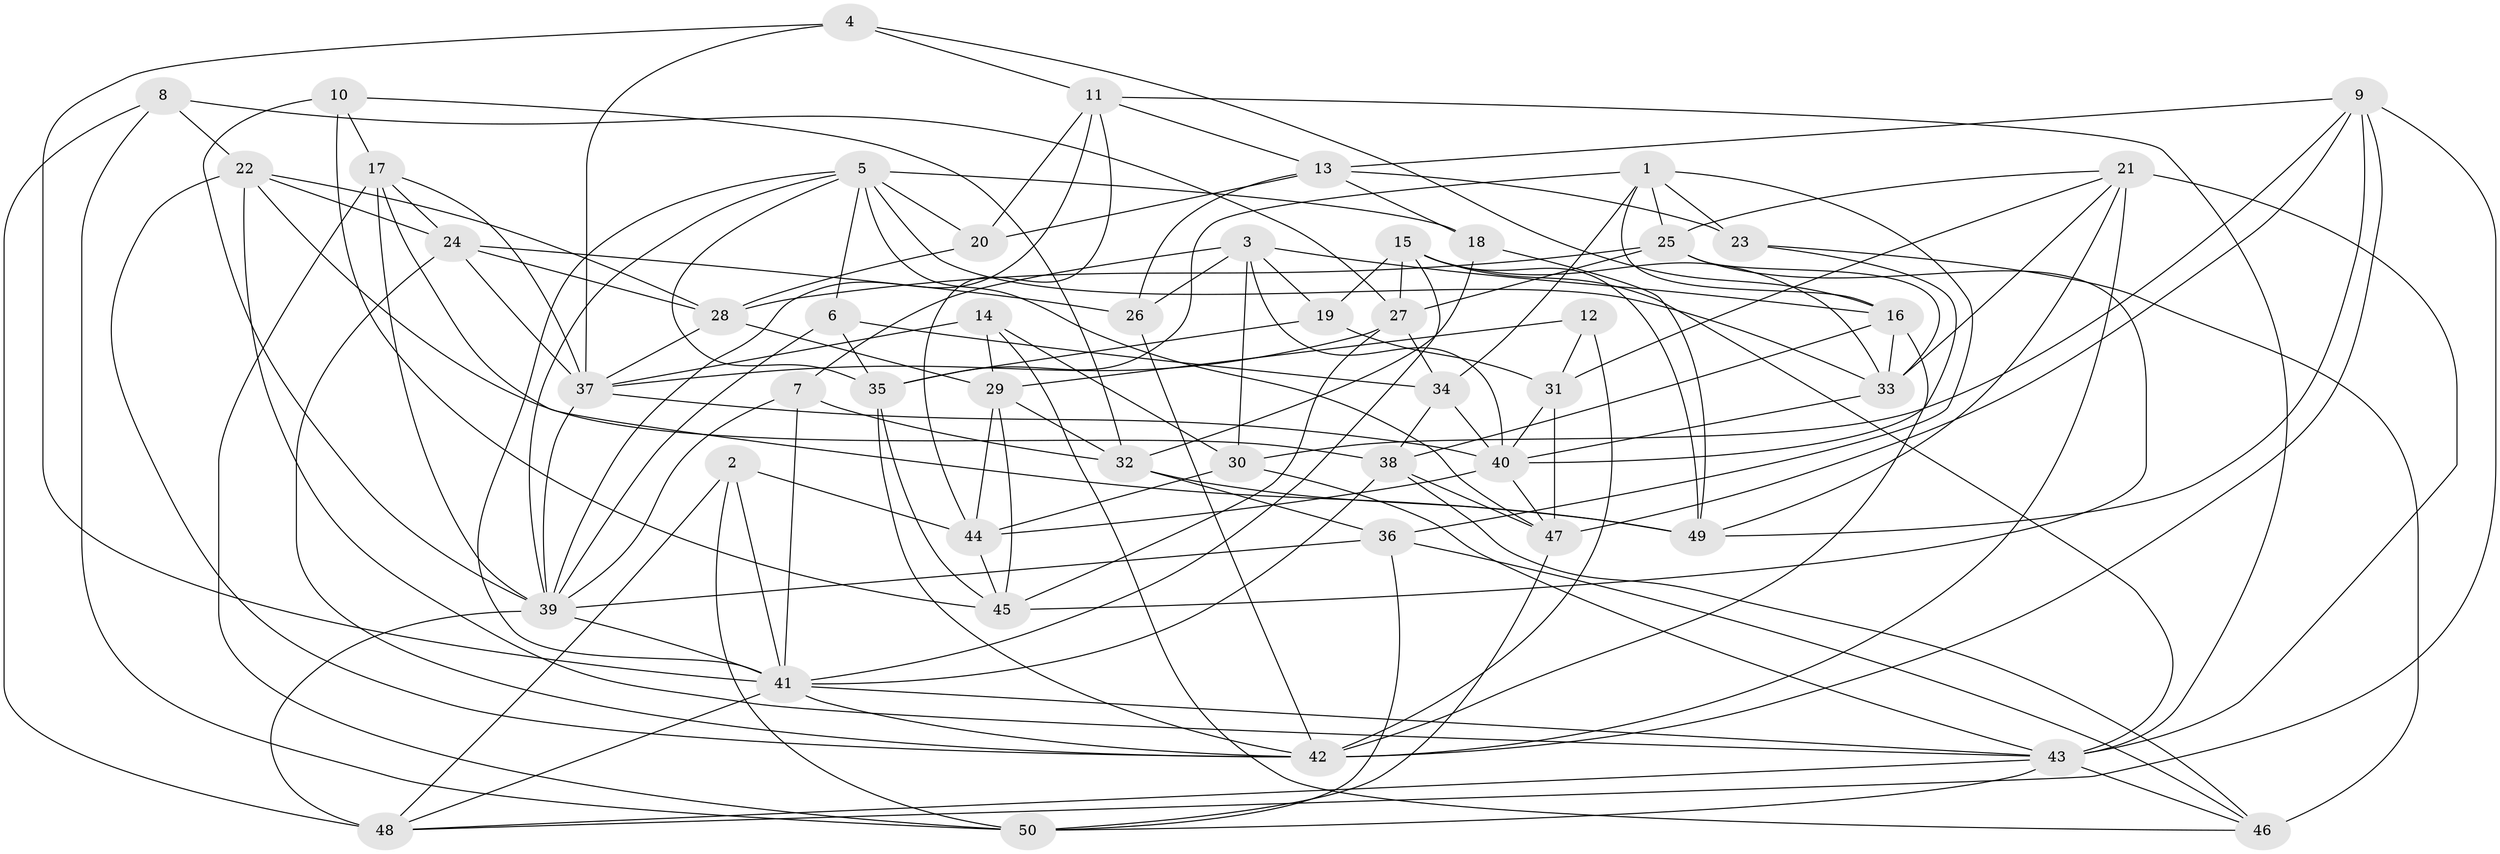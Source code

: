 // original degree distribution, {4: 1.0}
// Generated by graph-tools (version 1.1) at 2025/50/03/09/25 03:50:47]
// undirected, 50 vertices, 144 edges
graph export_dot {
graph [start="1"]
  node [color=gray90,style=filled];
  1;
  2;
  3;
  4;
  5;
  6;
  7;
  8;
  9;
  10;
  11;
  12;
  13;
  14;
  15;
  16;
  17;
  18;
  19;
  20;
  21;
  22;
  23;
  24;
  25;
  26;
  27;
  28;
  29;
  30;
  31;
  32;
  33;
  34;
  35;
  36;
  37;
  38;
  39;
  40;
  41;
  42;
  43;
  44;
  45;
  46;
  47;
  48;
  49;
  50;
  1 -- 16 [weight=1.0];
  1 -- 23 [weight=1.0];
  1 -- 25 [weight=1.0];
  1 -- 34 [weight=1.0];
  1 -- 35 [weight=1.0];
  1 -- 36 [weight=1.0];
  2 -- 41 [weight=1.0];
  2 -- 44 [weight=1.0];
  2 -- 48 [weight=1.0];
  2 -- 50 [weight=1.0];
  3 -- 7 [weight=1.0];
  3 -- 16 [weight=1.0];
  3 -- 19 [weight=1.0];
  3 -- 26 [weight=1.0];
  3 -- 30 [weight=1.0];
  3 -- 40 [weight=1.0];
  4 -- 11 [weight=1.0];
  4 -- 16 [weight=1.0];
  4 -- 37 [weight=1.0];
  4 -- 41 [weight=1.0];
  5 -- 6 [weight=1.0];
  5 -- 18 [weight=1.0];
  5 -- 20 [weight=1.0];
  5 -- 33 [weight=1.0];
  5 -- 35 [weight=1.0];
  5 -- 39 [weight=1.0];
  5 -- 41 [weight=1.0];
  5 -- 47 [weight=1.0];
  6 -- 34 [weight=1.0];
  6 -- 35 [weight=1.0];
  6 -- 39 [weight=1.0];
  7 -- 32 [weight=1.0];
  7 -- 39 [weight=1.0];
  7 -- 41 [weight=1.0];
  8 -- 22 [weight=1.0];
  8 -- 27 [weight=1.0];
  8 -- 48 [weight=1.0];
  8 -- 50 [weight=1.0];
  9 -- 13 [weight=1.0];
  9 -- 30 [weight=1.0];
  9 -- 42 [weight=1.0];
  9 -- 47 [weight=1.0];
  9 -- 48 [weight=1.0];
  9 -- 49 [weight=1.0];
  10 -- 17 [weight=1.0];
  10 -- 32 [weight=1.0];
  10 -- 39 [weight=1.0];
  10 -- 45 [weight=1.0];
  11 -- 13 [weight=1.0];
  11 -- 20 [weight=1.0];
  11 -- 39 [weight=1.0];
  11 -- 43 [weight=1.0];
  11 -- 44 [weight=1.0];
  12 -- 29 [weight=1.0];
  12 -- 31 [weight=1.0];
  12 -- 42 [weight=2.0];
  13 -- 18 [weight=1.0];
  13 -- 20 [weight=1.0];
  13 -- 23 [weight=1.0];
  13 -- 26 [weight=1.0];
  14 -- 29 [weight=1.0];
  14 -- 30 [weight=1.0];
  14 -- 37 [weight=1.0];
  14 -- 46 [weight=1.0];
  15 -- 19 [weight=1.0];
  15 -- 27 [weight=1.0];
  15 -- 33 [weight=1.0];
  15 -- 41 [weight=1.0];
  15 -- 43 [weight=1.0];
  15 -- 49 [weight=1.0];
  16 -- 33 [weight=1.0];
  16 -- 38 [weight=1.0];
  16 -- 42 [weight=1.0];
  17 -- 24 [weight=1.0];
  17 -- 37 [weight=1.0];
  17 -- 39 [weight=1.0];
  17 -- 49 [weight=1.0];
  17 -- 50 [weight=1.0];
  18 -- 32 [weight=1.0];
  18 -- 49 [weight=1.0];
  19 -- 31 [weight=1.0];
  19 -- 35 [weight=1.0];
  20 -- 28 [weight=1.0];
  21 -- 25 [weight=1.0];
  21 -- 31 [weight=1.0];
  21 -- 33 [weight=1.0];
  21 -- 42 [weight=1.0];
  21 -- 43 [weight=1.0];
  21 -- 49 [weight=1.0];
  22 -- 24 [weight=1.0];
  22 -- 28 [weight=1.0];
  22 -- 38 [weight=1.0];
  22 -- 42 [weight=1.0];
  22 -- 43 [weight=1.0];
  23 -- 40 [weight=1.0];
  23 -- 46 [weight=1.0];
  24 -- 26 [weight=1.0];
  24 -- 28 [weight=1.0];
  24 -- 37 [weight=1.0];
  24 -- 42 [weight=1.0];
  25 -- 27 [weight=1.0];
  25 -- 28 [weight=1.0];
  25 -- 33 [weight=1.0];
  25 -- 45 [weight=1.0];
  26 -- 42 [weight=1.0];
  27 -- 34 [weight=1.0];
  27 -- 37 [weight=1.0];
  27 -- 45 [weight=1.0];
  28 -- 29 [weight=1.0];
  28 -- 37 [weight=1.0];
  29 -- 32 [weight=1.0];
  29 -- 44 [weight=1.0];
  29 -- 45 [weight=1.0];
  30 -- 43 [weight=2.0];
  30 -- 44 [weight=1.0];
  31 -- 40 [weight=2.0];
  31 -- 47 [weight=1.0];
  32 -- 36 [weight=1.0];
  32 -- 49 [weight=1.0];
  33 -- 40 [weight=1.0];
  34 -- 38 [weight=1.0];
  34 -- 40 [weight=2.0];
  35 -- 42 [weight=1.0];
  35 -- 45 [weight=1.0];
  36 -- 39 [weight=1.0];
  36 -- 46 [weight=2.0];
  36 -- 50 [weight=1.0];
  37 -- 39 [weight=1.0];
  37 -- 40 [weight=1.0];
  38 -- 41 [weight=1.0];
  38 -- 46 [weight=1.0];
  38 -- 47 [weight=1.0];
  39 -- 41 [weight=1.0];
  39 -- 48 [weight=1.0];
  40 -- 44 [weight=1.0];
  40 -- 47 [weight=1.0];
  41 -- 42 [weight=1.0];
  41 -- 43 [weight=1.0];
  41 -- 48 [weight=1.0];
  43 -- 46 [weight=1.0];
  43 -- 48 [weight=1.0];
  43 -- 50 [weight=1.0];
  44 -- 45 [weight=1.0];
  47 -- 50 [weight=1.0];
}
